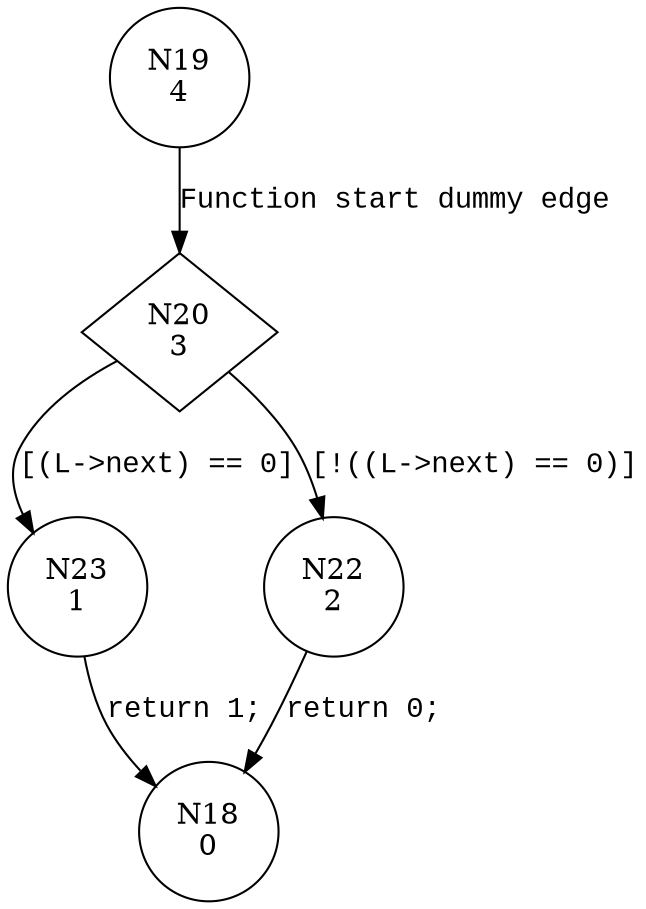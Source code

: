 digraph ListEmpty {
19 [shape="circle" label="N19\n4"]
20 [shape="diamond" label="N20\n3"]
23 [shape="circle" label="N23\n1"]
22 [shape="circle" label="N22\n2"]
18 [shape="circle" label="N18\n0"]
19 -> 20 [label="Function start dummy edge" fontname="Courier New"]
20 -> 23 [label="[(L->next) == 0]" fontname="Courier New"]
20 -> 22 [label="[!((L->next) == 0)]" fontname="Courier New"]
23 -> 18 [label="return 1;" fontname="Courier New"]
22 -> 18 [label="return 0;" fontname="Courier New"]
}